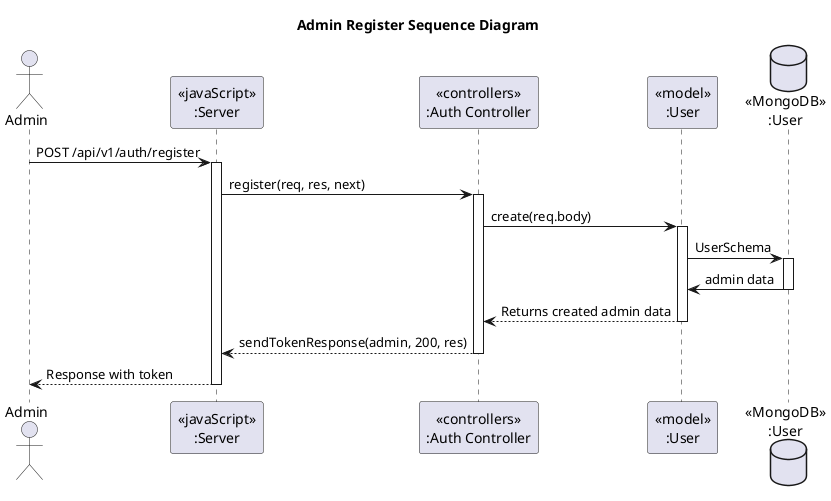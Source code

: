 @startuml Admin Register Sequence Diagram  
title Admin Register Sequence Diagram
actor Admin
participant "<<javaScript>>\n:Server" as Server
participant "<<controllers>>\n:Auth Controller" as Auth
participant "<<model>>\n:User" as Model
database "<<MongoDB>>\n:User" as Database


Admin -> Server: POST /api/v1/auth/register
activate Server

Server -> Auth: register(req, res, next)
activate Auth

Auth -> Model: create(req.body)
activate Model

Model -> Database ++: UserSchema
Database -> Model --: admin data


Model --> Auth: Returns created admin data
deactivate Model

Auth --> Server: sendTokenResponse(admin, 200, res)
deactivate Auth

Server --> Admin: Response with token
deactivate Server
@enduml
